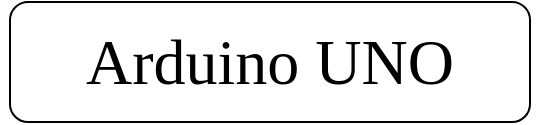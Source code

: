 <mxfile version="24.5.2" type="github">
  <diagram name="第 1 页" id="7H51HgYcnkuUH7d4cdiX">
    <mxGraphModel dx="1554" dy="861" grid="1" gridSize="10" guides="1" tooltips="1" connect="1" arrows="1" fold="1" page="1" pageScale="1" pageWidth="827" pageHeight="1169" math="0" shadow="0">
      <root>
        <mxCell id="0" />
        <mxCell id="1" parent="0" />
        <mxCell id="WuS4YXsS0-R_oJ3zAx0K-1" value="" style="rounded=1;whiteSpace=wrap;html=1;" parent="1" vertex="1">
          <mxGeometry x="180" y="230" width="260" height="60" as="geometry" />
        </mxCell>
        <mxCell id="WuS4YXsS0-R_oJ3zAx0K-2" value="&lt;font face=&quot;Times New Roman&quot; style=&quot;font-size: 32px;&quot;&gt;Arduino UNO&lt;/font&gt;" style="text;html=1;align=center;verticalAlign=middle;whiteSpace=wrap;rounded=0;" parent="1" vertex="1">
          <mxGeometry x="175" y="245" width="270" height="30" as="geometry" />
        </mxCell>
      </root>
    </mxGraphModel>
  </diagram>
</mxfile>
